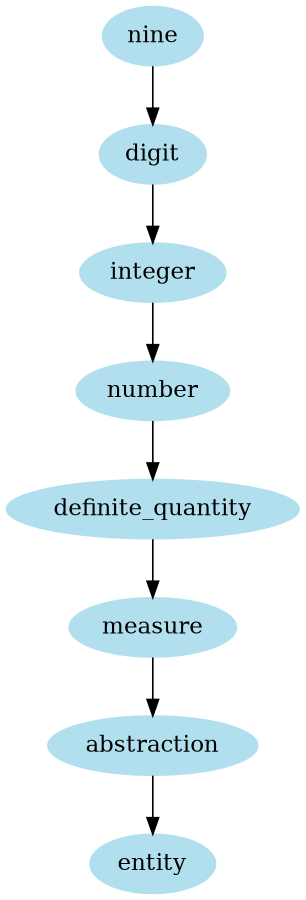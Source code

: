 digraph unix {
	node [color=lightblue2 style=filled]
	size="6,6"
	nine -> digit
	digit -> integer
	integer -> number
	number -> definite_quantity
	definite_quantity -> measure
	measure -> abstraction
	abstraction -> entity
}
